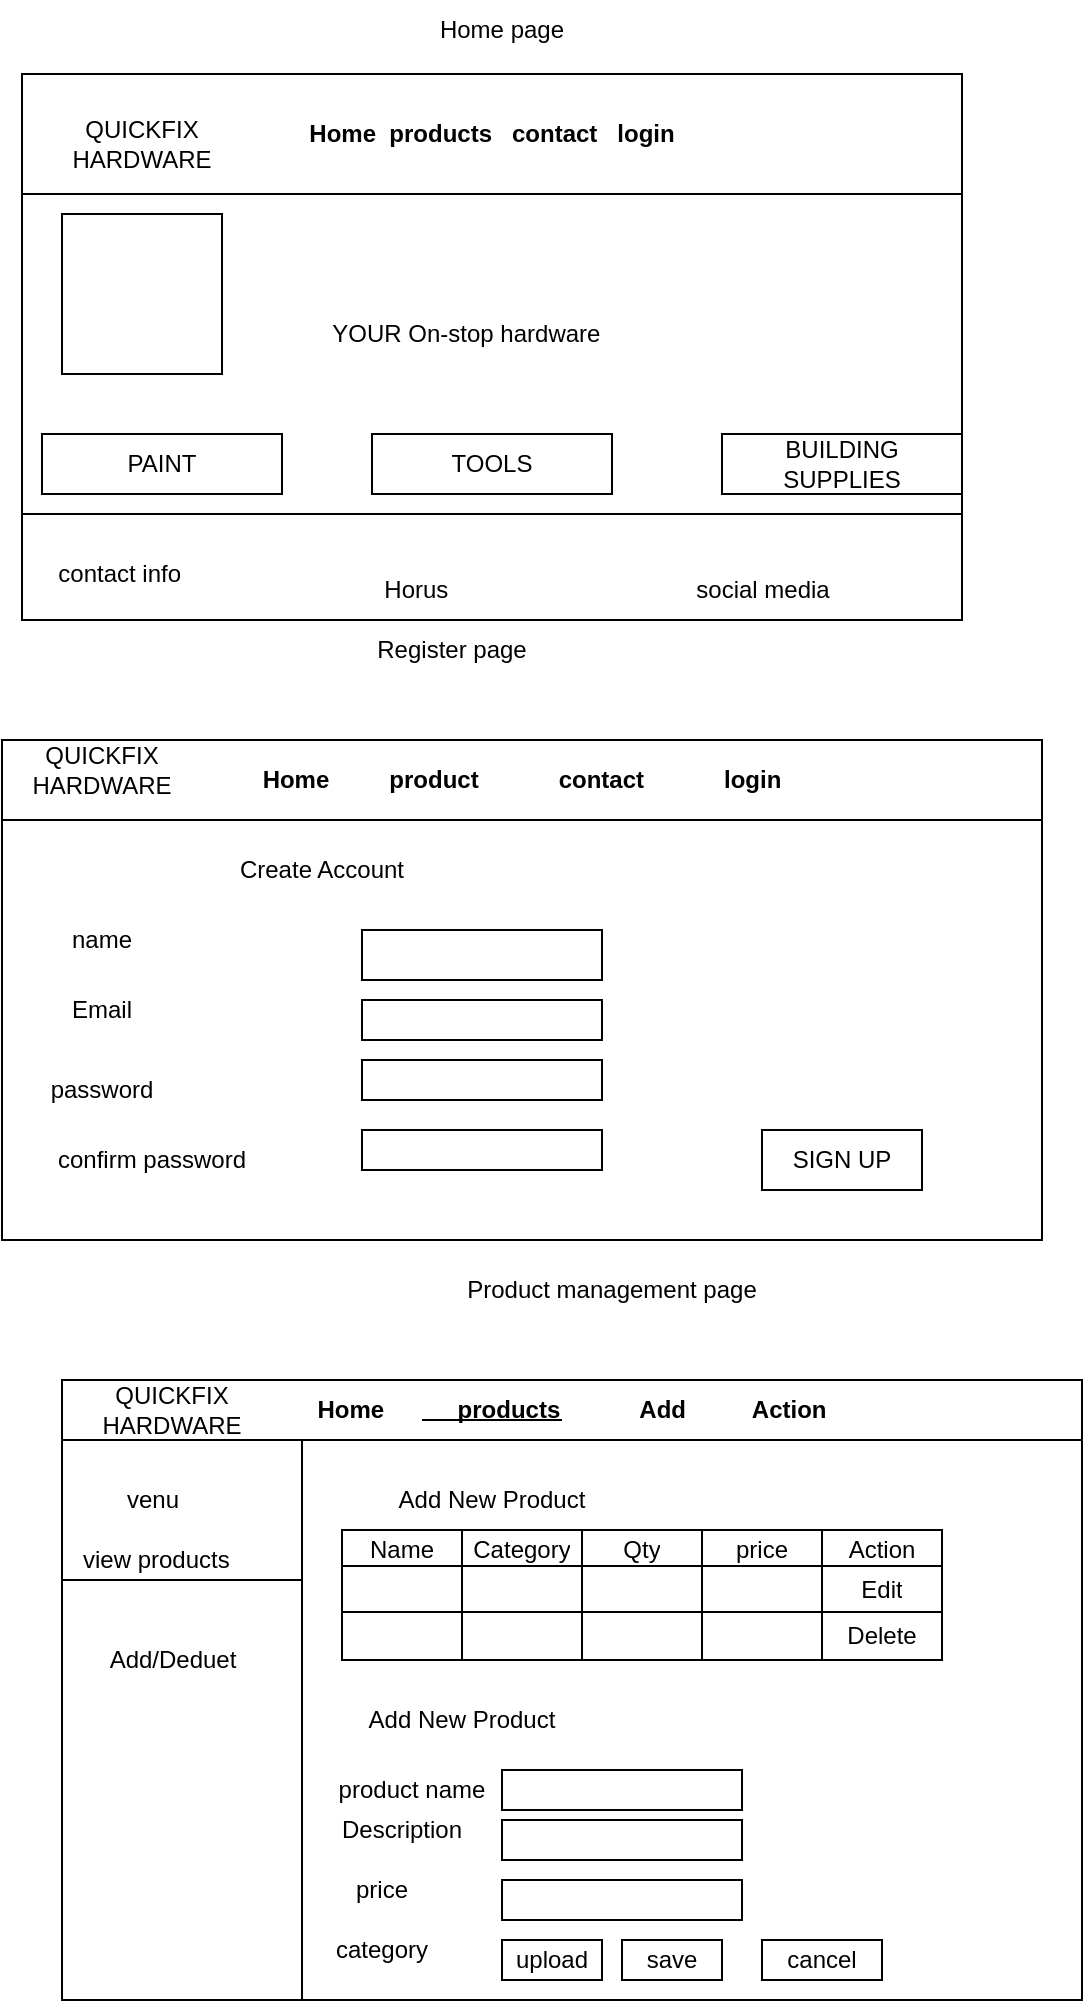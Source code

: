 <mxfile version="20.8.16" type="device"><diagram name="Page-1" id="8JhT5W8NzXsGZdfw15v9"><mxGraphModel dx="1036" dy="590" grid="1" gridSize="10" guides="1" tooltips="0" connect="1" arrows="1" fold="1" page="1" pageScale="1" pageWidth="827" pageHeight="1169" math="0" shadow="0"><root><mxCell id="0"/><mxCell id="1" parent="0"/><mxCell id="41tZe8-RM5cqIeP_44Ki-2" value="Home&amp;nbsp; products&amp;nbsp; &amp;nbsp;contact&amp;nbsp; &amp;nbsp;login" style="swimlane;whiteSpace=wrap;html=1;startSize=60;" parent="1" vertex="1"><mxGeometry x="30" y="47" width="470" height="273" as="geometry"><mxRectangle x="40" y="68" width="140" height="60" as="alternateBounds"/></mxGeometry></mxCell><mxCell id="41tZe8-RM5cqIeP_44Ki-5" value="" style="endArrow=none;html=1;rounded=0;" parent="41tZe8-RM5cqIeP_44Ki-2" edge="1"><mxGeometry width="50" height="50" relative="1" as="geometry"><mxPoint y="220" as="sourcePoint"/><mxPoint x="470" y="220" as="targetPoint"/></mxGeometry></mxCell><mxCell id="4rd2osw0EvSuLbb4qKlx-1" value="" style="shape=image;imageAspect=0;aspect=fixed;verticalLabelPosition=bottom;verticalAlign=top;image=MASHABANE K ISAT;" parent="41tZe8-RM5cqIeP_44Ki-2" vertex="1"><mxGeometry x="20" y="84" width="120" height="100" as="geometry"/></mxCell><mxCell id="4rd2osw0EvSuLbb4qKlx-2" value="" style="whiteSpace=wrap;html=1;aspect=fixed;" parent="41tZe8-RM5cqIeP_44Ki-2" vertex="1"><mxGeometry x="20" y="70" width="80" height="80" as="geometry"/></mxCell><mxCell id="4rd2osw0EvSuLbb4qKlx-6" value="PAINT" style="rounded=0;whiteSpace=wrap;html=1;" parent="41tZe8-RM5cqIeP_44Ki-2" vertex="1"><mxGeometry x="10" y="180" width="120" height="30" as="geometry"/></mxCell><mxCell id="4rd2osw0EvSuLbb4qKlx-8" value="BUILDING SUPPLIES" style="rounded=0;whiteSpace=wrap;html=1;" parent="41tZe8-RM5cqIeP_44Ki-2" vertex="1"><mxGeometry x="350" y="180" width="120" height="30" as="geometry"/></mxCell><mxCell id="4rd2osw0EvSuLbb4qKlx-10" value="TOOLS" style="rounded=0;whiteSpace=wrap;html=1;" parent="41tZe8-RM5cqIeP_44Ki-2" vertex="1"><mxGeometry x="175" y="180" width="120" height="30" as="geometry"/></mxCell><mxCell id="4rd2osw0EvSuLbb4qKlx-11" value="&amp;nbsp;YOUR On-stop hardware" style="text;html=1;align=center;verticalAlign=middle;resizable=0;points=[];autosize=1;strokeColor=none;fillColor=none;" parent="41tZe8-RM5cqIeP_44Ki-2" vertex="1"><mxGeometry x="140" y="115" width="160" height="30" as="geometry"/></mxCell><mxCell id="4rd2osw0EvSuLbb4qKlx-13" value="contact info&amp;nbsp;" style="text;html=1;align=center;verticalAlign=middle;resizable=0;points=[];autosize=1;strokeColor=none;fillColor=none;" parent="41tZe8-RM5cqIeP_44Ki-2" vertex="1"><mxGeometry x="5" y="235" width="90" height="30" as="geometry"/></mxCell><mxCell id="4rd2osw0EvSuLbb4qKlx-14" value="&amp;nbsp; &amp;nbsp; &amp;nbsp; &amp;nbsp; &amp;nbsp; &amp;nbsp; &amp;nbsp; &amp;nbsp; &amp;nbsp; &amp;nbsp; &amp;nbsp; &amp;nbsp; &amp;nbsp; &amp;nbsp; &amp;nbsp; &amp;nbsp; &amp;nbsp; &amp;nbsp; &amp;nbsp; &amp;nbsp; Horus" style="text;html=1;align=center;verticalAlign=middle;resizable=0;points=[];autosize=1;strokeColor=none;fillColor=none;" parent="41tZe8-RM5cqIeP_44Ki-2" vertex="1"><mxGeometry x="35" y="243" width="190" height="30" as="geometry"/></mxCell><mxCell id="4rd2osw0EvSuLbb4qKlx-15" value="social media" style="text;html=1;align=center;verticalAlign=middle;resizable=0;points=[];autosize=1;strokeColor=none;fillColor=none;" parent="41tZe8-RM5cqIeP_44Ki-2" vertex="1"><mxGeometry x="325" y="243" width="90" height="30" as="geometry"/></mxCell><mxCell id="4rd2osw0EvSuLbb4qKlx-26" value="QUICKFIX HARDWARE" style="text;html=1;strokeColor=none;fillColor=none;align=center;verticalAlign=middle;whiteSpace=wrap;rounded=0;" parent="41tZe8-RM5cqIeP_44Ki-2" vertex="1"><mxGeometry x="30" y="20" width="60" height="30" as="geometry"/></mxCell><mxCell id="41tZe8-RM5cqIeP_44Ki-3" value="Home&amp;nbsp; &amp;nbsp; &amp;nbsp; &amp;nbsp; &amp;nbsp;product&amp;nbsp; &amp;nbsp; &amp;nbsp; &amp;nbsp; &amp;nbsp; &amp;nbsp; contact&amp;nbsp; &amp;nbsp; &amp;nbsp; &amp;nbsp; &amp;nbsp; &amp;nbsp; login" style="swimlane;whiteSpace=wrap;html=1;startSize=40;" parent="1" vertex="1"><mxGeometry x="20" y="380" width="520" height="250" as="geometry"/></mxCell><mxCell id="4rd2osw0EvSuLbb4qKlx-66" value="QUICKFIX HARDWARE" style="text;html=1;strokeColor=none;fillColor=none;align=center;verticalAlign=middle;whiteSpace=wrap;rounded=0;" parent="41tZe8-RM5cqIeP_44Ki-3" vertex="1"><mxGeometry x="20" width="60" height="30" as="geometry"/></mxCell><mxCell id="4rd2osw0EvSuLbb4qKlx-70" value="Create Account" style="text;html=1;strokeColor=none;fillColor=none;align=center;verticalAlign=middle;whiteSpace=wrap;rounded=0;" parent="41tZe8-RM5cqIeP_44Ki-3" vertex="1"><mxGeometry x="110" y="50" width="100" height="30" as="geometry"/></mxCell><mxCell id="4rd2osw0EvSuLbb4qKlx-69" value="name" style="text;html=1;strokeColor=none;fillColor=none;align=center;verticalAlign=middle;whiteSpace=wrap;rounded=0;" parent="41tZe8-RM5cqIeP_44Ki-3" vertex="1"><mxGeometry x="20" y="85" width="60" height="30" as="geometry"/></mxCell><mxCell id="4rd2osw0EvSuLbb4qKlx-68" value="Email" style="text;html=1;strokeColor=none;fillColor=none;align=center;verticalAlign=middle;whiteSpace=wrap;rounded=0;" parent="41tZe8-RM5cqIeP_44Ki-3" vertex="1"><mxGeometry x="20" y="120" width="60" height="30" as="geometry"/></mxCell><mxCell id="4rd2osw0EvSuLbb4qKlx-73" value="" style="rounded=0;whiteSpace=wrap;html=1;" parent="41tZe8-RM5cqIeP_44Ki-3" vertex="1"><mxGeometry x="180" y="95" width="120" height="25" as="geometry"/></mxCell><mxCell id="4rd2osw0EvSuLbb4qKlx-72" value="" style="rounded=0;whiteSpace=wrap;html=1;" parent="41tZe8-RM5cqIeP_44Ki-3" vertex="1"><mxGeometry x="180" y="130" width="120" height="20" as="geometry"/></mxCell><mxCell id="3F2l0aHdcDsn_QKFbE1z-1" value="" style="whiteSpace=wrap;html=1;" vertex="1" parent="41tZe8-RM5cqIeP_44Ki-3"><mxGeometry x="180" y="160" width="120" height="20" as="geometry"/></mxCell><mxCell id="3F2l0aHdcDsn_QKFbE1z-2" value="" style="rounded=0;whiteSpace=wrap;html=1;" vertex="1" parent="41tZe8-RM5cqIeP_44Ki-3"><mxGeometry x="180" y="195" width="120" height="20" as="geometry"/></mxCell><mxCell id="3F2l0aHdcDsn_QKFbE1z-3" value="SIGN UP" style="rounded=0;whiteSpace=wrap;html=1;" vertex="1" parent="41tZe8-RM5cqIeP_44Ki-3"><mxGeometry x="380" y="195" width="80" height="30" as="geometry"/></mxCell><mxCell id="3F2l0aHdcDsn_QKFbE1z-5" value="password" style="text;html=1;strokeColor=none;fillColor=none;align=center;verticalAlign=middle;whiteSpace=wrap;rounded=0;" vertex="1" parent="41tZe8-RM5cqIeP_44Ki-3"><mxGeometry x="20" y="160" width="60" height="30" as="geometry"/></mxCell><mxCell id="3F2l0aHdcDsn_QKFbE1z-11" value="confirm password" style="text;html=1;strokeColor=none;fillColor=none;align=center;verticalAlign=middle;whiteSpace=wrap;rounded=0;" vertex="1" parent="41tZe8-RM5cqIeP_44Ki-3"><mxGeometry x="20" y="195" width="110" height="30" as="geometry"/></mxCell><mxCell id="4rd2osw0EvSuLbb4qKlx-17" value="Home&amp;nbsp; &amp;nbsp; &amp;nbsp; &amp;nbsp; &amp;nbsp; &amp;nbsp;products&amp;nbsp; &amp;nbsp; &amp;nbsp; &amp;nbsp; &amp;nbsp; &amp;nbsp; Add&amp;nbsp; &amp;nbsp; &amp;nbsp; &amp;nbsp; &amp;nbsp; Action" style="swimlane;whiteSpace=wrap;html=1;startSize=30;" parent="1" vertex="1"><mxGeometry x="50" y="700" width="510" height="310" as="geometry"/></mxCell><mxCell id="4rd2osw0EvSuLbb4qKlx-18" value="" style="endArrow=none;html=1;rounded=0;" parent="4rd2osw0EvSuLbb4qKlx-17" edge="1"><mxGeometry width="50" height="50" relative="1" as="geometry"><mxPoint x="120" y="310" as="sourcePoint"/><mxPoint x="120" y="30" as="targetPoint"/></mxGeometry></mxCell><mxCell id="4rd2osw0EvSuLbb4qKlx-19" value="venu" style="text;html=1;align=center;verticalAlign=middle;resizable=0;points=[];autosize=1;strokeColor=none;fillColor=none;" parent="4rd2osw0EvSuLbb4qKlx-17" vertex="1"><mxGeometry x="20" y="45" width="50" height="30" as="geometry"/></mxCell><mxCell id="4rd2osw0EvSuLbb4qKlx-20" value="&amp;nbsp;view products" style="text;html=1;align=center;verticalAlign=middle;resizable=0;points=[];autosize=1;strokeColor=none;fillColor=none;" parent="4rd2osw0EvSuLbb4qKlx-17" vertex="1"><mxGeometry x="-5" y="75" width="100" height="30" as="geometry"/></mxCell><mxCell id="4rd2osw0EvSuLbb4qKlx-22" value="" style="endArrow=none;html=1;rounded=0;" parent="4rd2osw0EvSuLbb4qKlx-17" edge="1"><mxGeometry width="50" height="50" relative="1" as="geometry"><mxPoint y="100" as="sourcePoint"/><mxPoint x="120" y="100" as="targetPoint"/></mxGeometry></mxCell><mxCell id="4rd2osw0EvSuLbb4qKlx-23" value="Add/Deduet" style="text;html=1;align=center;verticalAlign=middle;resizable=0;points=[];autosize=1;strokeColor=none;fillColor=none;" parent="4rd2osw0EvSuLbb4qKlx-17" vertex="1"><mxGeometry x="10" y="125" width="90" height="30" as="geometry"/></mxCell><mxCell id="4rd2osw0EvSuLbb4qKlx-24" value="QUICKFIX HARDWARE" style="text;html=1;strokeColor=none;fillColor=none;align=center;verticalAlign=middle;whiteSpace=wrap;rounded=0;" parent="4rd2osw0EvSuLbb4qKlx-17" vertex="1"><mxGeometry x="25" width="60" height="30" as="geometry"/></mxCell><mxCell id="4rd2osw0EvSuLbb4qKlx-27" value="Add New Product" style="text;html=1;strokeColor=none;fillColor=none;align=center;verticalAlign=middle;whiteSpace=wrap;rounded=0;" parent="4rd2osw0EvSuLbb4qKlx-17" vertex="1"><mxGeometry x="160" y="45" width="110" height="30" as="geometry"/></mxCell><mxCell id="4rd2osw0EvSuLbb4qKlx-30" value="" style="shape=table;startSize=0;container=1;collapsible=0;childLayout=tableLayout;" parent="4rd2osw0EvSuLbb4qKlx-17" vertex="1"><mxGeometry x="140" y="75" width="300" height="65" as="geometry"/></mxCell><mxCell id="4rd2osw0EvSuLbb4qKlx-31" value="" style="shape=tableRow;horizontal=0;startSize=0;swimlaneHead=0;swimlaneBody=0;strokeColor=inherit;top=0;left=0;bottom=0;right=0;collapsible=0;dropTarget=0;fillColor=none;points=[[0,0.5],[1,0.5]];portConstraint=eastwest;" parent="4rd2osw0EvSuLbb4qKlx-30" vertex="1"><mxGeometry width="300" height="18" as="geometry"/></mxCell><mxCell id="4rd2osw0EvSuLbb4qKlx-32" value="Name" style="shape=partialRectangle;html=1;whiteSpace=wrap;connectable=0;strokeColor=inherit;overflow=hidden;fillColor=none;top=0;left=0;bottom=0;right=0;pointerEvents=1;" parent="4rd2osw0EvSuLbb4qKlx-31" vertex="1"><mxGeometry width="60" height="18" as="geometry"><mxRectangle width="60" height="18" as="alternateBounds"/></mxGeometry></mxCell><mxCell id="4rd2osw0EvSuLbb4qKlx-33" value="Category" style="shape=partialRectangle;html=1;whiteSpace=wrap;connectable=0;strokeColor=inherit;overflow=hidden;fillColor=none;top=0;left=0;bottom=0;right=0;pointerEvents=1;" parent="4rd2osw0EvSuLbb4qKlx-31" vertex="1"><mxGeometry x="60" width="60" height="18" as="geometry"><mxRectangle width="60" height="18" as="alternateBounds"/></mxGeometry></mxCell><mxCell id="4rd2osw0EvSuLbb4qKlx-34" value="Qty" style="shape=partialRectangle;html=1;whiteSpace=wrap;connectable=0;strokeColor=inherit;overflow=hidden;fillColor=none;top=0;left=0;bottom=0;right=0;pointerEvents=1;" parent="4rd2osw0EvSuLbb4qKlx-31" vertex="1"><mxGeometry x="120" width="60" height="18" as="geometry"><mxRectangle width="60" height="18" as="alternateBounds"/></mxGeometry></mxCell><mxCell id="4rd2osw0EvSuLbb4qKlx-35" value="price" style="shape=partialRectangle;html=1;whiteSpace=wrap;connectable=0;strokeColor=inherit;overflow=hidden;fillColor=none;top=0;left=0;bottom=0;right=0;pointerEvents=1;" parent="4rd2osw0EvSuLbb4qKlx-31" vertex="1"><mxGeometry x="180" width="60" height="18" as="geometry"><mxRectangle width="60" height="18" as="alternateBounds"/></mxGeometry></mxCell><mxCell id="4rd2osw0EvSuLbb4qKlx-36" value="Action" style="shape=partialRectangle;html=1;whiteSpace=wrap;connectable=0;strokeColor=inherit;overflow=hidden;fillColor=none;top=0;left=0;bottom=0;right=0;pointerEvents=1;" parent="4rd2osw0EvSuLbb4qKlx-31" vertex="1"><mxGeometry x="240" width="60" height="18" as="geometry"><mxRectangle width="60" height="18" as="alternateBounds"/></mxGeometry></mxCell><mxCell id="4rd2osw0EvSuLbb4qKlx-37" value="" style="shape=tableRow;horizontal=0;startSize=0;swimlaneHead=0;swimlaneBody=0;strokeColor=inherit;top=0;left=0;bottom=0;right=0;collapsible=0;dropTarget=0;fillColor=none;points=[[0,0.5],[1,0.5]];portConstraint=eastwest;" parent="4rd2osw0EvSuLbb4qKlx-30" vertex="1"><mxGeometry y="18" width="300" height="23" as="geometry"/></mxCell><mxCell id="4rd2osw0EvSuLbb4qKlx-38" value="" style="shape=partialRectangle;html=1;whiteSpace=wrap;connectable=0;strokeColor=inherit;overflow=hidden;fillColor=none;top=0;left=0;bottom=0;right=0;pointerEvents=1;" parent="4rd2osw0EvSuLbb4qKlx-37" vertex="1"><mxGeometry width="60" height="23" as="geometry"><mxRectangle width="60" height="23" as="alternateBounds"/></mxGeometry></mxCell><mxCell id="4rd2osw0EvSuLbb4qKlx-39" value="" style="shape=partialRectangle;html=1;whiteSpace=wrap;connectable=0;strokeColor=inherit;overflow=hidden;fillColor=none;top=0;left=0;bottom=0;right=0;pointerEvents=1;" parent="4rd2osw0EvSuLbb4qKlx-37" vertex="1"><mxGeometry x="60" width="60" height="23" as="geometry"><mxRectangle width="60" height="23" as="alternateBounds"/></mxGeometry></mxCell><mxCell id="4rd2osw0EvSuLbb4qKlx-40" value="" style="shape=partialRectangle;html=1;whiteSpace=wrap;connectable=0;strokeColor=inherit;overflow=hidden;fillColor=none;top=0;left=0;bottom=0;right=0;pointerEvents=1;" parent="4rd2osw0EvSuLbb4qKlx-37" vertex="1"><mxGeometry x="120" width="60" height="23" as="geometry"><mxRectangle width="60" height="23" as="alternateBounds"/></mxGeometry></mxCell><mxCell id="4rd2osw0EvSuLbb4qKlx-41" value="" style="shape=partialRectangle;html=1;whiteSpace=wrap;connectable=0;strokeColor=inherit;overflow=hidden;fillColor=none;top=0;left=0;bottom=0;right=0;pointerEvents=1;" parent="4rd2osw0EvSuLbb4qKlx-37" vertex="1"><mxGeometry x="180" width="60" height="23" as="geometry"><mxRectangle width="60" height="23" as="alternateBounds"/></mxGeometry></mxCell><mxCell id="4rd2osw0EvSuLbb4qKlx-42" value="Edit" style="shape=partialRectangle;html=1;whiteSpace=wrap;connectable=0;strokeColor=inherit;overflow=hidden;fillColor=none;top=0;left=0;bottom=0;right=0;pointerEvents=1;" parent="4rd2osw0EvSuLbb4qKlx-37" vertex="1"><mxGeometry x="240" width="60" height="23" as="geometry"><mxRectangle width="60" height="23" as="alternateBounds"/></mxGeometry></mxCell><mxCell id="4rd2osw0EvSuLbb4qKlx-43" value="" style="shape=tableRow;horizontal=0;startSize=0;swimlaneHead=0;swimlaneBody=0;strokeColor=inherit;top=0;left=0;bottom=0;right=0;collapsible=0;dropTarget=0;fillColor=none;points=[[0,0.5],[1,0.5]];portConstraint=eastwest;" parent="4rd2osw0EvSuLbb4qKlx-30" vertex="1"><mxGeometry y="41" width="300" height="24" as="geometry"/></mxCell><mxCell id="4rd2osw0EvSuLbb4qKlx-44" value="" style="shape=partialRectangle;html=1;whiteSpace=wrap;connectable=0;strokeColor=inherit;overflow=hidden;fillColor=none;top=0;left=0;bottom=0;right=0;pointerEvents=1;" parent="4rd2osw0EvSuLbb4qKlx-43" vertex="1"><mxGeometry width="60" height="24" as="geometry"><mxRectangle width="60" height="24" as="alternateBounds"/></mxGeometry></mxCell><mxCell id="4rd2osw0EvSuLbb4qKlx-45" value="" style="shape=partialRectangle;html=1;whiteSpace=wrap;connectable=0;strokeColor=inherit;overflow=hidden;fillColor=none;top=0;left=0;bottom=0;right=0;pointerEvents=1;" parent="4rd2osw0EvSuLbb4qKlx-43" vertex="1"><mxGeometry x="60" width="60" height="24" as="geometry"><mxRectangle width="60" height="24" as="alternateBounds"/></mxGeometry></mxCell><mxCell id="4rd2osw0EvSuLbb4qKlx-46" value="" style="shape=partialRectangle;html=1;whiteSpace=wrap;connectable=0;strokeColor=inherit;overflow=hidden;fillColor=none;top=0;left=0;bottom=0;right=0;pointerEvents=1;" parent="4rd2osw0EvSuLbb4qKlx-43" vertex="1"><mxGeometry x="120" width="60" height="24" as="geometry"><mxRectangle width="60" height="24" as="alternateBounds"/></mxGeometry></mxCell><mxCell id="4rd2osw0EvSuLbb4qKlx-47" value="" style="shape=partialRectangle;html=1;whiteSpace=wrap;connectable=0;strokeColor=inherit;overflow=hidden;fillColor=none;top=0;left=0;bottom=0;right=0;pointerEvents=1;" parent="4rd2osw0EvSuLbb4qKlx-43" vertex="1"><mxGeometry x="180" width="60" height="24" as="geometry"><mxRectangle width="60" height="24" as="alternateBounds"/></mxGeometry></mxCell><mxCell id="4rd2osw0EvSuLbb4qKlx-48" value="Delete" style="shape=partialRectangle;html=1;whiteSpace=wrap;connectable=0;strokeColor=inherit;overflow=hidden;fillColor=none;top=0;left=0;bottom=0;right=0;pointerEvents=1;" parent="4rd2osw0EvSuLbb4qKlx-43" vertex="1"><mxGeometry x="240" width="60" height="24" as="geometry"><mxRectangle width="60" height="24" as="alternateBounds"/></mxGeometry></mxCell><mxCell id="4rd2osw0EvSuLbb4qKlx-49" value="Add New Product" style="text;html=1;strokeColor=none;fillColor=none;align=center;verticalAlign=middle;whiteSpace=wrap;rounded=0;" parent="4rd2osw0EvSuLbb4qKlx-17" vertex="1"><mxGeometry x="140" y="155" width="120" height="30" as="geometry"/></mxCell><mxCell id="4rd2osw0EvSuLbb4qKlx-52" value="product name" style="text;html=1;strokeColor=none;fillColor=none;align=center;verticalAlign=middle;whiteSpace=wrap;rounded=0;" parent="4rd2osw0EvSuLbb4qKlx-17" vertex="1"><mxGeometry x="130" y="190" width="90" height="30" as="geometry"/></mxCell><mxCell id="4rd2osw0EvSuLbb4qKlx-51" value="Description" style="text;html=1;strokeColor=none;fillColor=none;align=center;verticalAlign=middle;whiteSpace=wrap;rounded=0;" parent="4rd2osw0EvSuLbb4qKlx-17" vertex="1"><mxGeometry x="140" y="210" width="60" height="30" as="geometry"/></mxCell><mxCell id="4rd2osw0EvSuLbb4qKlx-55" value="" style="rounded=0;whiteSpace=wrap;html=1;" parent="4rd2osw0EvSuLbb4qKlx-17" vertex="1"><mxGeometry x="220" y="195" width="120" height="20" as="geometry"/></mxCell><mxCell id="4rd2osw0EvSuLbb4qKlx-54" value="" style="rounded=0;whiteSpace=wrap;html=1;" parent="4rd2osw0EvSuLbb4qKlx-17" vertex="1"><mxGeometry x="220" y="220" width="120" height="20" as="geometry"/></mxCell><mxCell id="4rd2osw0EvSuLbb4qKlx-56" value="" style="rounded=0;whiteSpace=wrap;html=1;" parent="4rd2osw0EvSuLbb4qKlx-17" vertex="1"><mxGeometry x="220" y="250" width="120" height="20" as="geometry"/></mxCell><mxCell id="4rd2osw0EvSuLbb4qKlx-58" value="upload" style="rounded=0;whiteSpace=wrap;html=1;" parent="4rd2osw0EvSuLbb4qKlx-17" vertex="1"><mxGeometry x="220" y="280" width="50" height="20" as="geometry"/></mxCell><mxCell id="4rd2osw0EvSuLbb4qKlx-59" value="price" style="text;html=1;strokeColor=none;fillColor=none;align=center;verticalAlign=middle;whiteSpace=wrap;rounded=0;" parent="4rd2osw0EvSuLbb4qKlx-17" vertex="1"><mxGeometry x="130" y="240" width="60" height="30" as="geometry"/></mxCell><mxCell id="4rd2osw0EvSuLbb4qKlx-60" value="category" style="text;html=1;strokeColor=none;fillColor=none;align=center;verticalAlign=middle;whiteSpace=wrap;rounded=0;" parent="4rd2osw0EvSuLbb4qKlx-17" vertex="1"><mxGeometry x="130" y="270" width="60" height="30" as="geometry"/></mxCell><mxCell id="4rd2osw0EvSuLbb4qKlx-61" value="save" style="rounded=0;whiteSpace=wrap;html=1;" parent="4rd2osw0EvSuLbb4qKlx-17" vertex="1"><mxGeometry x="280" y="280" width="50" height="20" as="geometry"/></mxCell><mxCell id="4rd2osw0EvSuLbb4qKlx-63" value="cancel" style="rounded=0;whiteSpace=wrap;html=1;" parent="4rd2osw0EvSuLbb4qKlx-17" vertex="1"><mxGeometry x="350" y="280" width="60" height="20" as="geometry"/></mxCell><mxCell id="4rd2osw0EvSuLbb4qKlx-64" value="" style="endArrow=none;html=1;rounded=0;" parent="4rd2osw0EvSuLbb4qKlx-17" edge="1"><mxGeometry width="50" height="50" relative="1" as="geometry"><mxPoint x="180" y="20" as="sourcePoint"/><mxPoint x="250" y="20" as="targetPoint"/><Array as="points"><mxPoint x="180" y="20"/></Array></mxGeometry></mxCell><mxCell id="3F2l0aHdcDsn_QKFbE1z-7" value="Register page" style="text;html=1;strokeColor=none;fillColor=none;align=center;verticalAlign=middle;whiteSpace=wrap;rounded=0;" vertex="1" parent="1"><mxGeometry x="190" y="320" width="110" height="30" as="geometry"/></mxCell><mxCell id="3F2l0aHdcDsn_QKFbE1z-9" value="Product management page" style="text;html=1;strokeColor=none;fillColor=none;align=center;verticalAlign=middle;whiteSpace=wrap;rounded=0;" vertex="1" parent="1"><mxGeometry x="240" y="640" width="170" height="30" as="geometry"/></mxCell><mxCell id="3F2l0aHdcDsn_QKFbE1z-10" value="Home page" style="text;html=1;strokeColor=none;fillColor=none;align=center;verticalAlign=middle;whiteSpace=wrap;rounded=0;" vertex="1" parent="1"><mxGeometry x="230" y="10" width="80" height="30" as="geometry"/></mxCell></root></mxGraphModel></diagram></mxfile>